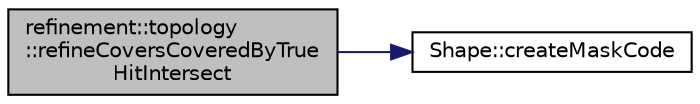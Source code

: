 digraph "refinement::topology::refineCoversCoveredByTrueHitIntersect"
{
 // LATEX_PDF_SIZE
  bgcolor="transparent";
  edge [fontname="Helvetica",fontsize="10",labelfontname="Helvetica",labelfontsize="10"];
  node [fontname="Helvetica",fontsize="10",shape=record];
  rankdir="LR";
  Node1 [label="refinement::topology\l::refineCoversCoveredByTrue\lHitIntersect",height=0.2,width=0.4,color="black", fillcolor="grey75", style="filled", fontcolor="black",tooltip="Refines for the covers and covered by relation predicates, with the intersection being guaranteed."];
  Node1 -> Node2 [color="midnightblue",fontsize="10",style="solid",fontname="Helvetica"];
  Node2 [label="Shape::createMaskCode",height=0.2,width=0.4,color="black",URL="$structShape.html#a8d5735d6c5c38337ce7ed591e1134109",tooltip="Generates and returns the DE-9IM mask of this geometry (as R) with the input geometry (as S)"];
}

